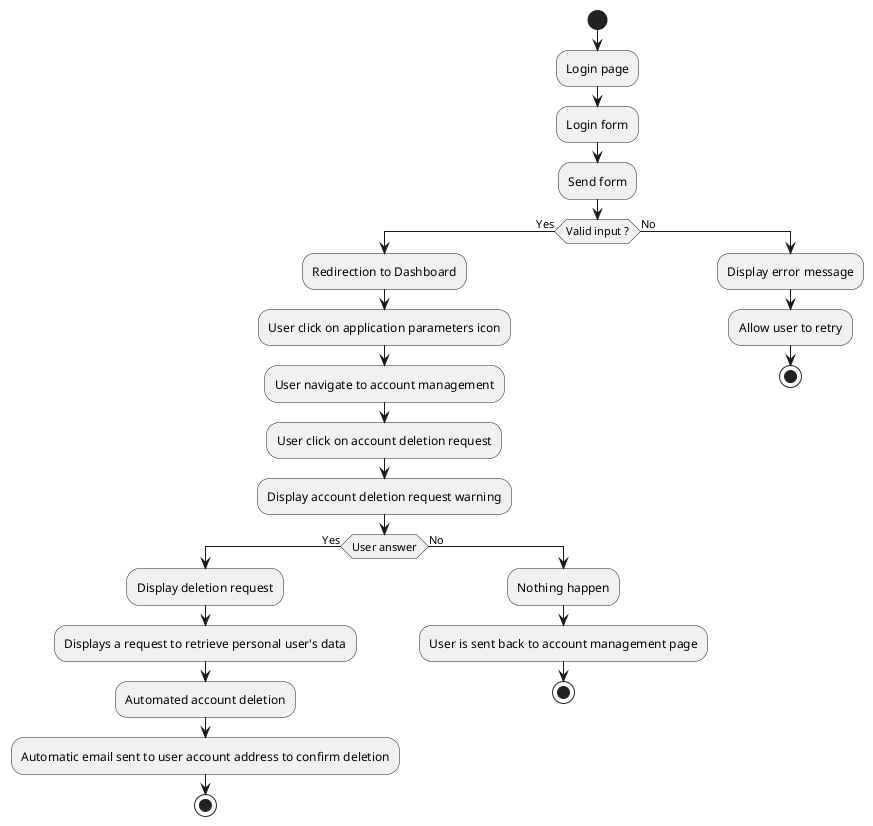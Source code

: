 @startuml AccountDeletion
start
:Login page;
:Login form;
:Send form;
if (Valid input ?) then (Yes)
    :Redirection to Dashboard;
    :User click on application parameters icon;
    :User navigate to account management;
    :User click on account deletion request;
    :Display account deletion request warning;
    if (User answer) then (Yes)
        :Display deletion request;
        :Displays a request to retrieve personal user's data;
        :Automated account deletion;
        :Automatic email sent to user account address to confirm deletion;
        stop
    else (No)
        :Nothing happen;
        :User is sent back to account management page;
        stop
    endif
else (No)
    :Display error message;
    :Allow user to retry;
    stop
endif
@enduml
